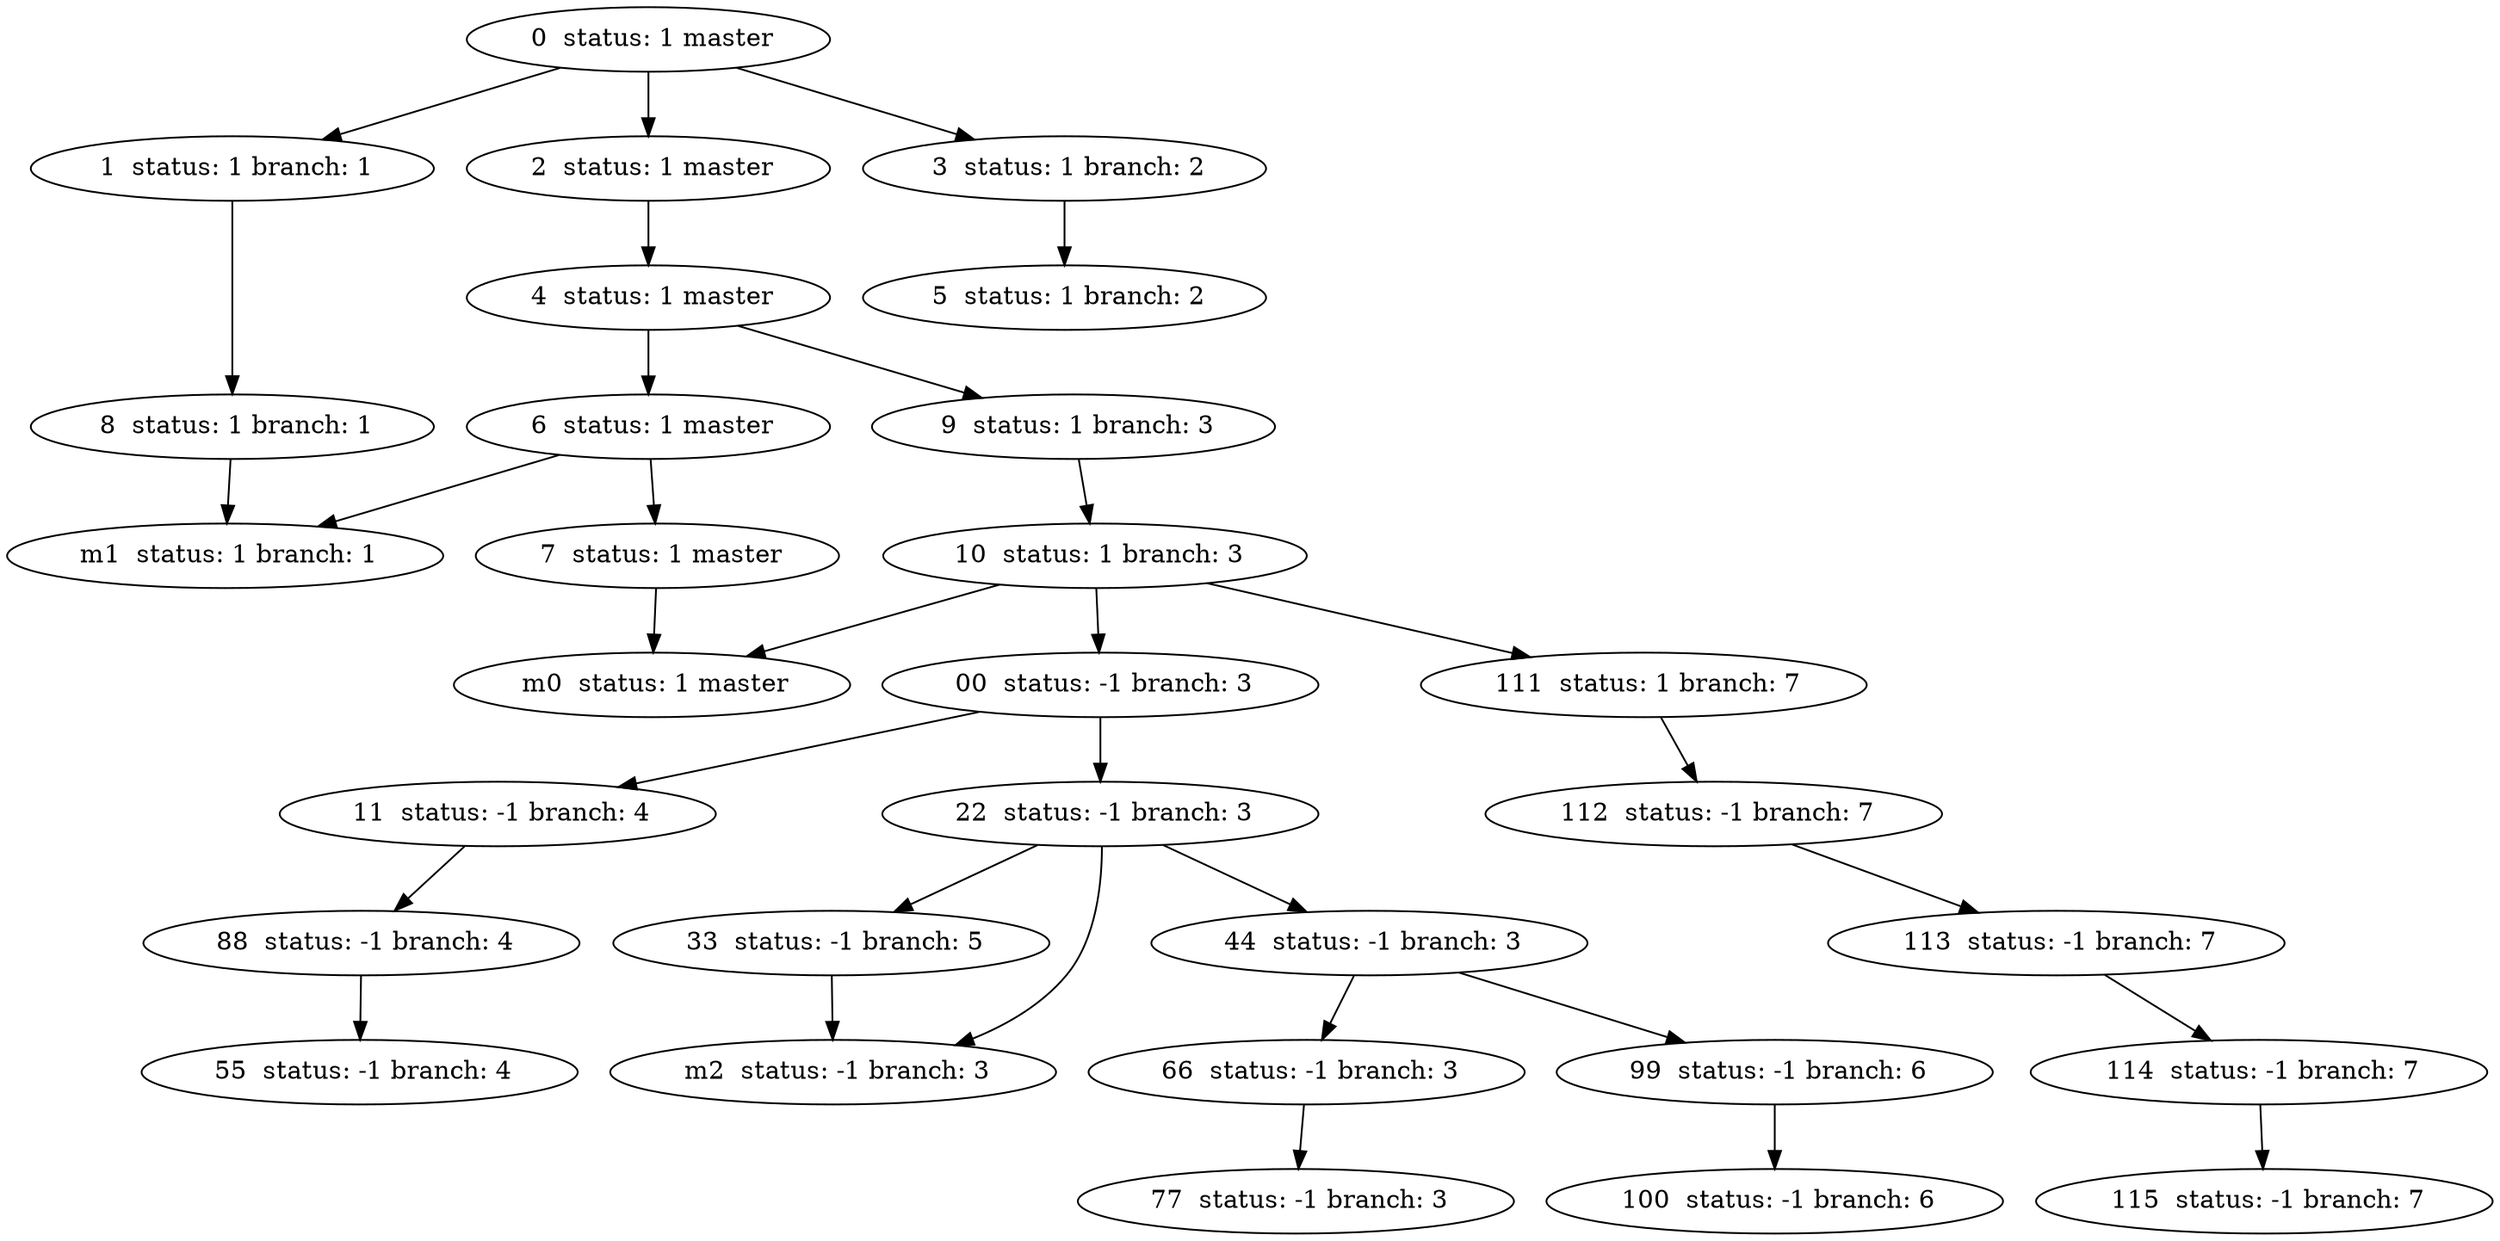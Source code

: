 digraph {

	0[label=" 0  status: 1 master";];
	1[label=" 1  status: 1 branch: 1";];
	2[label=" 2  status: 1 master";];
	3[label=" 3  status: 1 branch: 2";];
	4[label=" 4  status: 1 master";];
	5[label=" 5  status: 1 branch: 2";];
	6[label=" 6  status: 1 master";];
	7[label=" 7  status: 1 master";];
	8[label=" 8  status: 1 branch: 1";];
	9[label=" 9  status: 1 branch: 3";];
	10[label=" 10  status: 1 branch: 3";];
	m0[label=" m0  status: 1 master";];
	m1[label=" m1  status: 1 branch: 1";];
	00[label=" 00  status: -1 branch: 3";];
	11[label=" 11  status: -1 branch: 4";];
	22[label=" 22  status: -1 branch: 3";];
	33[label=" 33  status: -1 branch: 5";];
	44[label=" 44  status: -1 branch: 3";];
	55[label=" 55  status: -1 branch: 4";];
	66[label=" 66  status: -1 branch: 3";];
	77[label=" 77  status: -1 branch: 3";];
	88[label=" 88  status: -1 branch: 4";];
	99[label=" 99  status: -1 branch: 6";];
	100[label=" 100  status: -1 branch: 6";];
	m2[label=" m2  status: -1 branch: 3";];
	111[label=" 111  status: 1 branch: 7";];
	112[label=" 112  status: -1 branch: 7";];
	113[label=" 113  status: -1 branch: 7";];
	114[label=" 114  status: -1 branch: 7";];
	115[label=" 115  status: -1 branch: 7";];

	0 -> 2
	0 -> 3
	0 -> 1
	1 -> 8
	2 -> 4
	3 -> 5
	4 -> 6
	4 -> 9
	6 -> 7
	6 -> m1
	7 -> m0
	8 -> m1
	9 -> 10
	10 -> m0
	10 -> 00
	10 -> 111
	00 -> 22
	00 -> 11
	11 -> 88
	22 -> 33
	22 -> 44
	22 -> m2
	33 -> m2
	44 -> 66
	44 -> 99
	66 -> 77
	88 -> 55
	99 -> 100
	111 -> 112
	112 -> 113
	113 -> 114
	114 -> 115

}